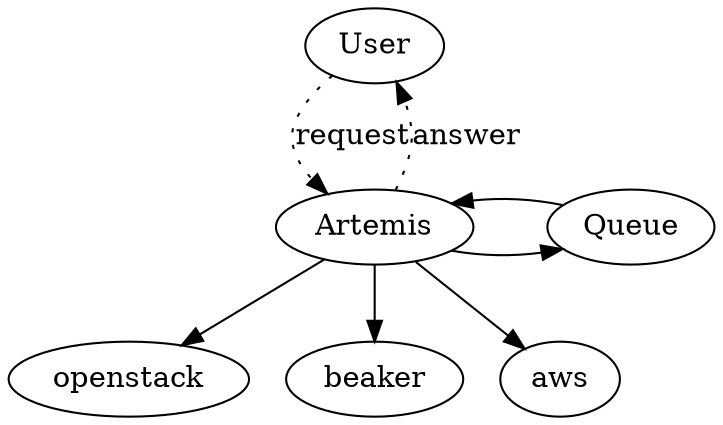 digraph Artemis {
    //user interface
    User -> Artemis [label=request,style=dotted];
    Artemis -> User[label=answer,style=dotted];
    //queue
    Artemis -> Queue;
    Queue -> Artemis
    // provisioning part
    Artemis -> openstack;
    Artemis -> beaker;
    Artemis -> aws;

    { rank=same; openstack beaker aws }
    { rank=same; Artemis Queue }
}
